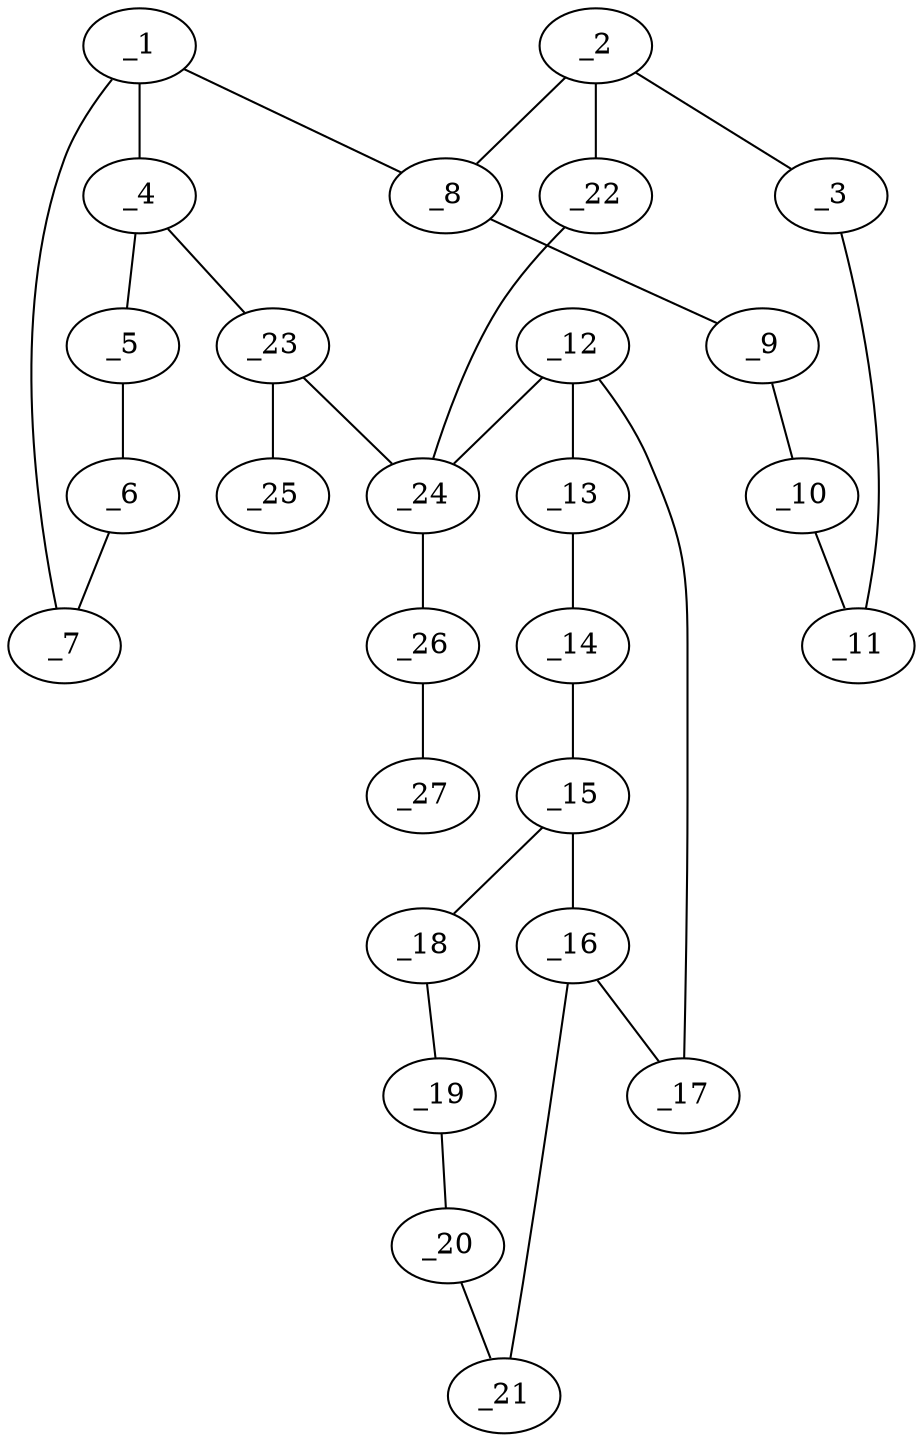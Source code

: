 graph molid682338 {
	_1	 [charge=0,
		chem=4,
		symbol="N  ",
		x="4.8121",
		y="-2.4346"];
	_4	 [charge=0,
		chem=1,
		symbol="C  ",
		x="5.7131",
		y="-2.0008"];
	_1 -- _4	 [valence=1];
	_7	 [charge=0,
		chem=1,
		symbol="C  ",
		x="4.9464",
		y="-3.4256"];
	_1 -- _7	 [valence=1];
	_8	 [charge=0,
		chem=1,
		symbol="C  ",
		x="3.9111",
		y="-2.0008"];
	_1 -- _8	 [valence=1];
	_2	 [charge=0,
		chem=1,
		symbol="C  ",
		x="3.6886",
		y="-1.0258"];
	_3	 [charge=0,
		chem=1,
		symbol="C  ",
		x="2.733",
		y="-0.7311"];
	_2 -- _3	 [valence=1];
	_2 -- _8	 [valence=2];
	_22	 [charge=0,
		chem=2,
		symbol="O  ",
		x="4.3121",
		y="-0.244"];
	_2 -- _22	 [valence=1];
	_11	 [charge=0,
		chem=1,
		symbol="C  ",
		x=2,
		y="-1.4113"];
	_3 -- _11	 [valence=2];
	_5	 [charge=0,
		chem=1,
		symbol="C  ",
		x="6.4042",
		y="-2.7235"];
	_4 -- _5	 [valence=2];
	_23	 [charge=0,
		chem=1,
		symbol="C  ",
		x="5.9356",
		y="-1.0258"];
	_4 -- _23	 [valence=1];
	_6	 [charge=0,
		chem=1,
		symbol="C  ",
		x="5.9303",
		y="-3.6041"];
	_5 -- _6	 [valence=1];
	_6 -- _7	 [valence=2];
	_9	 [charge=0,
		chem=1,
		symbol="C  ",
		x="3.1781",
		y="-2.6809"];
	_8 -- _9	 [valence=1];
	_10	 [charge=0,
		chem=1,
		symbol="C  ",
		x="2.2225",
		y="-2.3862"];
	_9 -- _10	 [valence=2];
	_10 -- _11	 [valence=1];
	_12	 [charge=0,
		chem=1,
		symbol="C  ",
		x="6.0939",
		y="0.3795"];
	_13	 [charge=0,
		chem=1,
		symbol="C  ",
		x="7.0248",
		y="0.0142"];
	_12 -- _13	 [valence=1];
	_17	 [charge=0,
		chem=1,
		symbol="C  ",
		x="5.9449",
		y="1.3683"];
	_12 -- _17	 [valence=2];
	_24	 [charge=0,
		chem=1,
		symbol="C  ",
		x="5.3121",
		y="-0.244"];
	_12 -- _24	 [valence=1];
	_14	 [charge=0,
		chem=1,
		symbol="C  ",
		x="7.8066",
		y="0.6377"];
	_13 -- _14	 [valence=2];
	_15	 [charge=0,
		chem=1,
		symbol="C  ",
		x="7.6576",
		y="1.6265"];
	_14 -- _15	 [valence=1];
	_16	 [charge=0,
		chem=1,
		symbol="C  ",
		x="6.7267",
		y="1.9918"];
	_15 -- _16	 [valence=2];
	_18	 [charge=0,
		chem=1,
		symbol="C  ",
		x="8.4394",
		y="2.25"];
	_15 -- _18	 [valence=1];
	_16 -- _17	 [valence=1];
	_21	 [charge=0,
		chem=1,
		symbol="C  ",
		x="6.5777",
		y="2.9807"];
	_16 -- _21	 [valence=1];
	_19	 [charge=0,
		chem=1,
		symbol="C  ",
		x="8.2904",
		y="3.2388"];
	_18 -- _19	 [valence=2];
	_20	 [charge=0,
		chem=1,
		symbol="C  ",
		x="7.3595",
		y="3.6041"];
	_19 -- _20	 [valence=1];
	_20 -- _21	 [valence=2];
	_22 -- _24	 [valence=1];
	_23 -- _24	 [valence=1];
	_25	 [charge=0,
		chem=2,
		symbol="O  ",
		x="6.9105",
		y="-0.8033"];
	_23 -- _25	 [valence=2];
	_26	 [charge=0,
		chem=1,
		symbol="C  ",
		x="5.3121",
		y="0.756"];
	_24 -- _26	 [valence=1];
	_27	 [charge=0,
		chem=1,
		symbol="C  ",
		x="4.4461",
		y="1.256"];
	_26 -- _27	 [valence=1];
}
